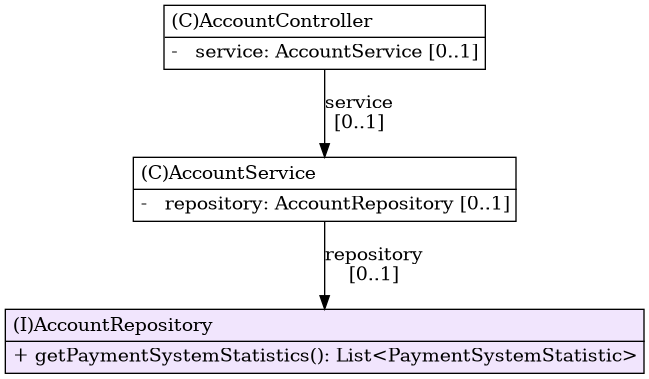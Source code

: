 @startuml

/' diagram meta data start
config=StructureConfiguration;
{
  "projectClassification": {
    "searchMode": "OpenProject", // OpenProject, AllProjects
    "includedProjects": "",
    "pathEndKeywords": "*.impl",
    "isClientPath": "",
    "isClientName": "",
    "isTestPath": "",
    "isTestName": "",
    "isMappingPath": "",
    "isMappingName": "",
    "isDataAccessPath": "",
    "isDataAccessName": "",
    "isDataStructurePath": "",
    "isDataStructureName": "",
    "isInterfaceStructuresPath": "",
    "isInterfaceStructuresName": "",
    "isEntryPointPath": "",
    "isEntryPointName": "",
    "treatFinalFieldsAsMandatory": false
  },
  "graphRestriction": {
    "classPackageExcludeFilter": "",
    "classPackageIncludeFilter": "",
    "classNameExcludeFilter": "",
    "classNameIncludeFilter": "",
    "methodNameExcludeFilter": "",
    "methodNameIncludeFilter": "",
    "removeByInheritance": "", // inheritance/annotation based filtering is done in a second step
    "removeByAnnotation": "",
    "removeByClassPackage": "", // cleanup the graph after inheritance/annotation based filtering is done
    "removeByClassName": "",
    "cutMappings": false,
    "cutEnum": true,
    "cutTests": true,
    "cutClient": true,
    "cutDataAccess": false,
    "cutInterfaceStructures": false,
    "cutDataStructures": false,
    "cutGetterAndSetter": true,
    "cutConstructors": true
  },
  "graphTraversal": {
    "forwardDepth": 6,
    "backwardDepth": 6,
    "classPackageExcludeFilter": "",
    "classPackageIncludeFilter": "",
    "classNameExcludeFilter": "",
    "classNameIncludeFilter": "",
    "methodNameExcludeFilter": "",
    "methodNameIncludeFilter": "",
    "hideMappings": false,
    "hideDataStructures": false,
    "hidePrivateMethods": true,
    "hideInterfaceCalls": false, // indirection: implementation -> interface (is hidden) -> implementation
    "onlyShowApplicationEntryPoints": false, // root node is included
    "useMethodCallsForStructureDiagram": "ForwardOnly" // ForwardOnly, BothDirections, No
  },
  "details": {
    "aggregation": "GroupByClass", // ByClass, GroupByClass, None
    "showClassGenericTypes": true,
    "showMethods": true,
    "showMethodParameterNames": true,
    "showMethodParameterTypes": true,
    "showMethodReturnType": true,
    "showPackageLevels": 0,
    "showDetailedClassStructure": true
  },
  "rootClass": "ru.tinkoff.academy.handyman.controller.AccountController",
  "extensionCallbackMethod": "" // qualified.class.name#methodName - signature: public static String method(String)
}
diagram meta data end '/



digraph g {
    rankdir="TB"
    splines=polyline
    

'nodes 
AccountController256798652[
	label=<<TABLE BORDER="1" CELLBORDER="0" CELLPADDING="4" CELLSPACING="0">
<TR><TD ALIGN="LEFT" >(C)AccountController</TD></TR>
<HR/>
<TR><TD ALIGN="LEFT" >-   service: AccountService [0..1]</TD></TR>
</TABLE>>
	style=filled
	margin=0
	shape=plaintext
	fillcolor="#FFFFFF"
];

AccountRepository1570170730[
	label=<<TABLE BORDER="1" CELLBORDER="0" CELLPADDING="4" CELLSPACING="0">
<TR><TD ALIGN="LEFT" >(I)AccountRepository</TD></TR>
<HR/>
<TR><TD ALIGN="LEFT" >+ getPaymentSystemStatistics(): List&lt;PaymentSystemStatistic&gt;</TD></TR>
</TABLE>>
	style=filled
	margin=0
	shape=plaintext
	fillcolor="#F1E5FD"
];

AccountService1288950123[
	label=<<TABLE BORDER="1" CELLBORDER="0" CELLPADDING="4" CELLSPACING="0">
<TR><TD ALIGN="LEFT" >(C)AccountService</TD></TR>
<HR/>
<TR><TD ALIGN="LEFT" >-   repository: AccountRepository [0..1]</TD></TR>
</TABLE>>
	style=filled
	margin=0
	shape=plaintext
	fillcolor="#FFFFFF"
];

'edges    
AccountController256798652 -> AccountService1288950123[label="service
[0..1]"];
AccountService1288950123 -> AccountRepository1570170730[label="repository
[0..1]"];
    
}
@enduml